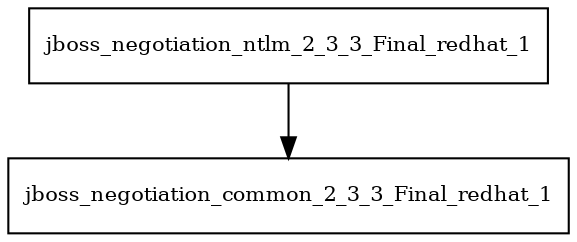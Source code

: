 digraph jboss_negotiation_ntlm_2_3_3_Final_redhat_1_dependencies {
  node [shape = box, fontsize=10.0];
  jboss_negotiation_ntlm_2_3_3_Final_redhat_1 -> jboss_negotiation_common_2_3_3_Final_redhat_1;
}
